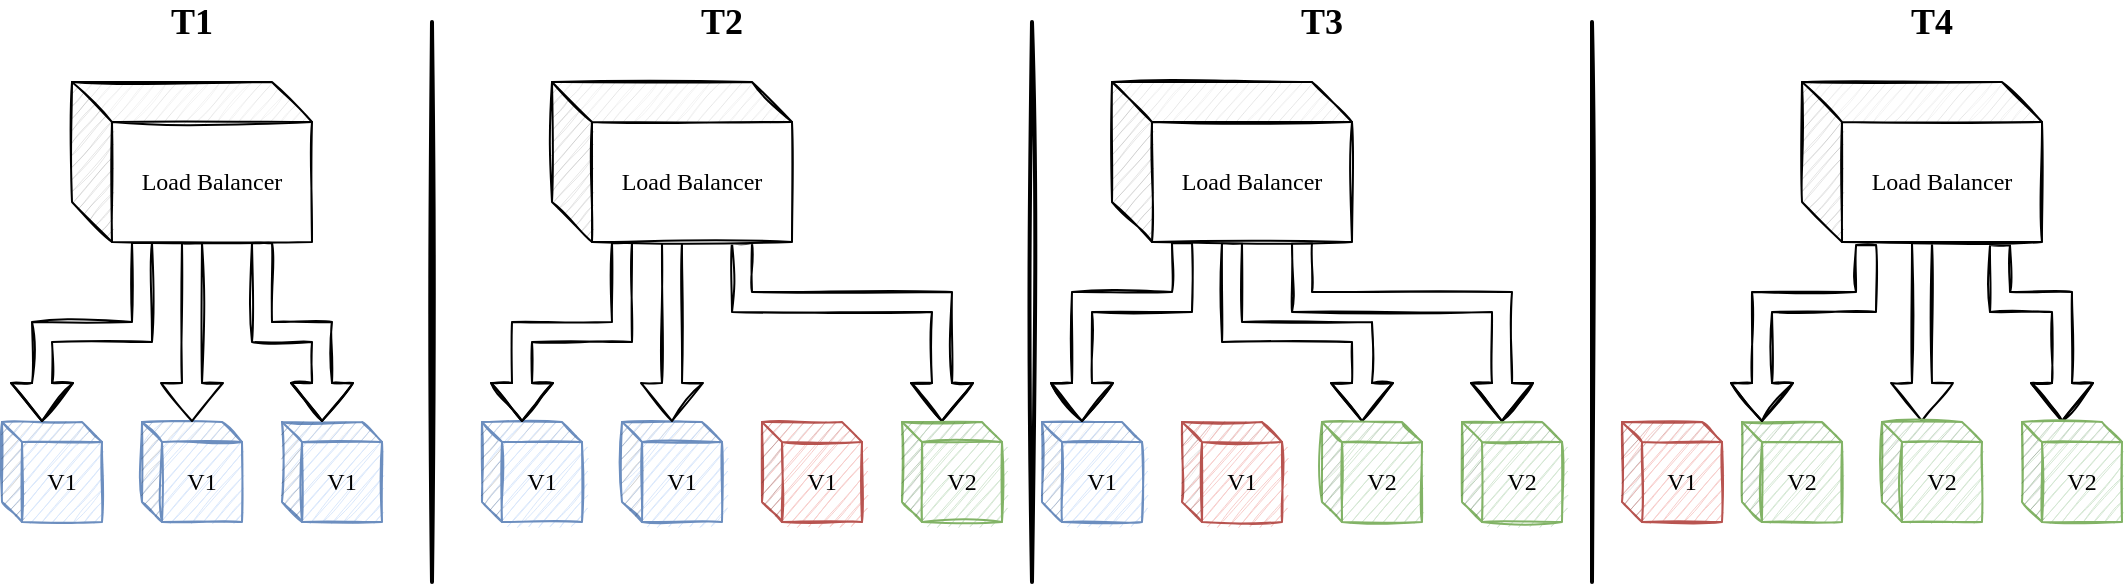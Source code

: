 <mxfile version="15.2.7" type="device"><diagram id="v-u5KW9tf5Y_ACXW3u0O" name="Page-1"><mxGraphModel dx="1106" dy="892" grid="1" gridSize="10" guides="1" tooltips="1" connect="1" arrows="1" fold="1" page="1" pageScale="1" pageWidth="827" pageHeight="1169" math="0" shadow="0"><root><mxCell id="0"/><mxCell id="1" parent="0"/><mxCell id="6SaVYisD8a8kuOF1_OtT-1" value="V1" style="shape=cube;whiteSpace=wrap;html=1;boundedLbl=1;backgroundOutline=1;darkOpacity=0.05;darkOpacity2=0.1;size=10;fillColor=#dae8fc;strokeColor=#6c8ebf;fontFamily=Comic Sans MS;sketch=1;" vertex="1" parent="1"><mxGeometry x="200" y="310" width="50" height="50" as="geometry"/></mxCell><mxCell id="6SaVYisD8a8kuOF1_OtT-2" value="V1" style="shape=cube;whiteSpace=wrap;html=1;boundedLbl=1;backgroundOutline=1;darkOpacity=0.05;darkOpacity2=0.1;size=10;fillColor=#dae8fc;strokeColor=#6c8ebf;fontFamily=Comic Sans MS;sketch=1;" vertex="1" parent="1"><mxGeometry x="130" y="310" width="50" height="50" as="geometry"/></mxCell><mxCell id="6SaVYisD8a8kuOF1_OtT-3" value="V1" style="shape=cube;whiteSpace=wrap;html=1;boundedLbl=1;backgroundOutline=1;darkOpacity=0.05;darkOpacity2=0.1;size=10;fillColor=#dae8fc;strokeColor=#6c8ebf;fontFamily=Comic Sans MS;sketch=1;" vertex="1" parent="1"><mxGeometry x="270" y="310" width="50" height="50" as="geometry"/></mxCell><mxCell id="6SaVYisD8a8kuOF1_OtT-9" style="edgeStyle=orthogonalEdgeStyle;shape=flexArrow;rounded=0;orthogonalLoop=1;jettySize=auto;html=1;entryX=0;entryY=0;entryDx=20;entryDy=0;entryPerimeter=0;fontFamily=Comic Sans MS;sketch=1;" edge="1" parent="1" source="6SaVYisD8a8kuOF1_OtT-4" target="6SaVYisD8a8kuOF1_OtT-2"><mxGeometry relative="1" as="geometry"><Array as="points"><mxPoint x="200" y="265"/><mxPoint x="150" y="265"/></Array></mxGeometry></mxCell><mxCell id="6SaVYisD8a8kuOF1_OtT-10" style="edgeStyle=orthogonalEdgeStyle;shape=flexArrow;rounded=0;orthogonalLoop=1;jettySize=auto;html=1;entryX=0;entryY=0;entryDx=20;entryDy=0;entryPerimeter=0;fontFamily=Comic Sans MS;sketch=1;" edge="1" parent="1" source="6SaVYisD8a8kuOF1_OtT-4" target="6SaVYisD8a8kuOF1_OtT-3"><mxGeometry relative="1" as="geometry"><Array as="points"><mxPoint x="260" y="265"/><mxPoint x="290" y="265"/></Array></mxGeometry></mxCell><mxCell id="6SaVYisD8a8kuOF1_OtT-11" style="edgeStyle=orthogonalEdgeStyle;shape=flexArrow;rounded=0;orthogonalLoop=1;jettySize=auto;html=1;fontFamily=Comic Sans MS;sketch=1;" edge="1" parent="1" source="6SaVYisD8a8kuOF1_OtT-4" target="6SaVYisD8a8kuOF1_OtT-1"><mxGeometry relative="1" as="geometry"/></mxCell><mxCell id="6SaVYisD8a8kuOF1_OtT-4" value="Load Balancer" style="shape=cube;whiteSpace=wrap;html=1;boundedLbl=1;backgroundOutline=1;darkOpacity=0.05;darkOpacity2=0.1;fontFamily=Comic Sans MS;sketch=1;" vertex="1" parent="1"><mxGeometry x="165" y="140" width="120" height="80" as="geometry"/></mxCell><mxCell id="6SaVYisD8a8kuOF1_OtT-12" value="V1" style="shape=cube;whiteSpace=wrap;html=1;boundedLbl=1;backgroundOutline=1;darkOpacity=0.05;darkOpacity2=0.1;size=10;fillColor=#dae8fc;strokeColor=#6c8ebf;fontFamily=Comic Sans MS;sketch=1;" vertex="1" parent="1"><mxGeometry x="440" y="310" width="50" height="50" as="geometry"/></mxCell><mxCell id="6SaVYisD8a8kuOF1_OtT-13" value="V1" style="shape=cube;whiteSpace=wrap;html=1;boundedLbl=1;backgroundOutline=1;darkOpacity=0.05;darkOpacity2=0.1;size=10;fillColor=#dae8fc;strokeColor=#6c8ebf;fontFamily=Comic Sans MS;sketch=1;" vertex="1" parent="1"><mxGeometry x="370" y="310" width="50" height="50" as="geometry"/></mxCell><mxCell id="6SaVYisD8a8kuOF1_OtT-14" value="V1" style="shape=cube;whiteSpace=wrap;html=1;boundedLbl=1;backgroundOutline=1;darkOpacity=0.05;darkOpacity2=0.1;size=10;fillColor=#f8cecc;strokeColor=#b85450;fontFamily=Comic Sans MS;sketch=1;" vertex="1" parent="1"><mxGeometry x="510" y="310" width="50" height="50" as="geometry"/></mxCell><mxCell id="6SaVYisD8a8kuOF1_OtT-17" style="edgeStyle=orthogonalEdgeStyle;shape=flexArrow;rounded=0;orthogonalLoop=1;jettySize=auto;html=1;fontFamily=Comic Sans MS;sketch=1;" edge="1" parent="1" source="6SaVYisD8a8kuOF1_OtT-18" target="6SaVYisD8a8kuOF1_OtT-12"><mxGeometry relative="1" as="geometry"/></mxCell><mxCell id="6SaVYisD8a8kuOF1_OtT-21" style="edgeStyle=orthogonalEdgeStyle;shape=flexArrow;rounded=0;orthogonalLoop=1;jettySize=auto;html=1;entryX=0;entryY=0;entryDx=20;entryDy=0;entryPerimeter=0;fontFamily=Comic Sans MS;sketch=1;" edge="1" parent="1" source="6SaVYisD8a8kuOF1_OtT-18" target="6SaVYisD8a8kuOF1_OtT-19"><mxGeometry relative="1" as="geometry"><Array as="points"><mxPoint x="500" y="250"/><mxPoint x="600" y="250"/></Array></mxGeometry></mxCell><mxCell id="6SaVYisD8a8kuOF1_OtT-41" style="edgeStyle=orthogonalEdgeStyle;shape=flexArrow;rounded=0;orthogonalLoop=1;jettySize=auto;html=1;entryX=0;entryY=0;entryDx=20;entryDy=0;entryPerimeter=0;fontFamily=Comic Sans MS;sketch=1;" edge="1" parent="1" source="6SaVYisD8a8kuOF1_OtT-18" target="6SaVYisD8a8kuOF1_OtT-13"><mxGeometry relative="1" as="geometry"><Array as="points"><mxPoint x="440" y="265"/><mxPoint x="390" y="265"/></Array></mxGeometry></mxCell><mxCell id="6SaVYisD8a8kuOF1_OtT-18" value="Load Balancer" style="shape=cube;whiteSpace=wrap;html=1;boundedLbl=1;backgroundOutline=1;darkOpacity=0.05;darkOpacity2=0.1;fontFamily=Comic Sans MS;sketch=1;" vertex="1" parent="1"><mxGeometry x="405" y="140" width="120" height="80" as="geometry"/></mxCell><mxCell id="6SaVYisD8a8kuOF1_OtT-19" value="V2" style="shape=cube;whiteSpace=wrap;html=1;boundedLbl=1;backgroundOutline=1;darkOpacity=0.05;darkOpacity2=0.1;size=10;fillColor=#d5e8d4;strokeColor=#82b366;fontFamily=Comic Sans MS;sketch=1;" vertex="1" parent="1"><mxGeometry x="580" y="310" width="50" height="50" as="geometry"/></mxCell><mxCell id="6SaVYisD8a8kuOF1_OtT-22" value="V1" style="shape=cube;whiteSpace=wrap;html=1;boundedLbl=1;backgroundOutline=1;darkOpacity=0.05;darkOpacity2=0.1;size=10;fillColor=#f8cecc;strokeColor=#b85450;fontFamily=Comic Sans MS;sketch=1;" vertex="1" parent="1"><mxGeometry x="720" y="310" width="50" height="50" as="geometry"/></mxCell><mxCell id="6SaVYisD8a8kuOF1_OtT-23" value="V1" style="shape=cube;whiteSpace=wrap;html=1;boundedLbl=1;backgroundOutline=1;darkOpacity=0.05;darkOpacity2=0.1;size=10;fillColor=#dae8fc;strokeColor=#6c8ebf;fontFamily=Comic Sans MS;sketch=1;" vertex="1" parent="1"><mxGeometry x="650" y="310" width="50" height="50" as="geometry"/></mxCell><mxCell id="6SaVYisD8a8kuOF1_OtT-25" style="edgeStyle=orthogonalEdgeStyle;shape=flexArrow;rounded=0;orthogonalLoop=1;jettySize=auto;html=1;entryX=0;entryY=0;entryDx=20;entryDy=0;entryPerimeter=0;fontFamily=Comic Sans MS;sketch=1;" edge="1" parent="1" source="6SaVYisD8a8kuOF1_OtT-28" target="6SaVYisD8a8kuOF1_OtT-23"><mxGeometry relative="1" as="geometry"><Array as="points"><mxPoint x="720" y="250"/><mxPoint x="670" y="250"/></Array></mxGeometry></mxCell><mxCell id="6SaVYisD8a8kuOF1_OtT-26" style="edgeStyle=orthogonalEdgeStyle;shape=flexArrow;rounded=0;orthogonalLoop=1;jettySize=auto;html=1;entryX=0;entryY=0;entryDx=20;entryDy=0;entryPerimeter=0;fontFamily=Comic Sans MS;sketch=1;" edge="1" parent="1" source="6SaVYisD8a8kuOF1_OtT-28" target="6SaVYisD8a8kuOF1_OtT-30"><mxGeometry relative="1" as="geometry"><mxPoint x="800" y="320" as="targetPoint"/></mxGeometry></mxCell><mxCell id="6SaVYisD8a8kuOF1_OtT-27" style="edgeStyle=orthogonalEdgeStyle;shape=flexArrow;rounded=0;orthogonalLoop=1;jettySize=auto;html=1;entryX=0;entryY=0;entryDx=20;entryDy=0;entryPerimeter=0;fontFamily=Comic Sans MS;sketch=1;" edge="1" parent="1" source="6SaVYisD8a8kuOF1_OtT-28" target="6SaVYisD8a8kuOF1_OtT-29"><mxGeometry relative="1" as="geometry"><Array as="points"><mxPoint x="780" y="250"/><mxPoint x="880" y="250"/></Array></mxGeometry></mxCell><mxCell id="6SaVYisD8a8kuOF1_OtT-28" value="Load Balancer" style="shape=cube;whiteSpace=wrap;html=1;boundedLbl=1;backgroundOutline=1;darkOpacity=0.05;darkOpacity2=0.1;fontFamily=Comic Sans MS;sketch=1;" vertex="1" parent="1"><mxGeometry x="685" y="140" width="120" height="80" as="geometry"/></mxCell><mxCell id="6SaVYisD8a8kuOF1_OtT-29" value="V2" style="shape=cube;whiteSpace=wrap;html=1;boundedLbl=1;backgroundOutline=1;darkOpacity=0.05;darkOpacity2=0.1;size=10;fillColor=#d5e8d4;strokeColor=#82b366;fontFamily=Comic Sans MS;sketch=1;" vertex="1" parent="1"><mxGeometry x="860" y="310" width="50" height="50" as="geometry"/></mxCell><mxCell id="6SaVYisD8a8kuOF1_OtT-30" value="V2" style="shape=cube;whiteSpace=wrap;html=1;boundedLbl=1;backgroundOutline=1;darkOpacity=0.05;darkOpacity2=0.1;size=10;fillColor=#d5e8d4;strokeColor=#82b366;fontFamily=Comic Sans MS;sketch=1;" vertex="1" parent="1"><mxGeometry x="790" y="310" width="50" height="50" as="geometry"/></mxCell><mxCell id="6SaVYisD8a8kuOF1_OtT-31" value="V2" style="shape=cube;whiteSpace=wrap;html=1;boundedLbl=1;backgroundOutline=1;darkOpacity=0.05;darkOpacity2=0.1;size=10;fillColor=#d5e8d4;strokeColor=#82b366;fontFamily=Comic Sans MS;sketch=1;" vertex="1" parent="1"><mxGeometry x="1000" y="310" width="50" height="50" as="geometry"/></mxCell><mxCell id="6SaVYisD8a8kuOF1_OtT-32" value="V1" style="shape=cube;whiteSpace=wrap;html=1;boundedLbl=1;backgroundOutline=1;darkOpacity=0.05;darkOpacity2=0.1;size=10;fillColor=#f8cecc;strokeColor=#b85450;fontFamily=Comic Sans MS;sketch=1;" vertex="1" parent="1"><mxGeometry x="940" y="310" width="50" height="50" as="geometry"/></mxCell><mxCell id="6SaVYisD8a8kuOF1_OtT-33" style="edgeStyle=orthogonalEdgeStyle;shape=flexArrow;rounded=0;orthogonalLoop=1;jettySize=auto;html=1;exitX=0.267;exitY=1.013;exitDx=0;exitDy=0;exitPerimeter=0;fontFamily=Comic Sans MS;sketch=1;" edge="1" parent="1" source="6SaVYisD8a8kuOF1_OtT-36" target="6SaVYisD8a8kuOF1_OtT-31"><mxGeometry relative="1" as="geometry"><Array as="points"><mxPoint x="1062" y="250"/><mxPoint x="1010" y="250"/></Array></mxGeometry></mxCell><mxCell id="6SaVYisD8a8kuOF1_OtT-34" style="edgeStyle=orthogonalEdgeStyle;shape=flexArrow;rounded=0;orthogonalLoop=1;jettySize=auto;html=1;entryX=0;entryY=0;entryDx=20;entryDy=0;entryPerimeter=0;fontFamily=Comic Sans MS;sketch=1;" edge="1" parent="1" source="6SaVYisD8a8kuOF1_OtT-36" target="6SaVYisD8a8kuOF1_OtT-38"><mxGeometry relative="1" as="geometry"><mxPoint x="1080" y="320" as="targetPoint"/></mxGeometry></mxCell><mxCell id="6SaVYisD8a8kuOF1_OtT-35" style="edgeStyle=orthogonalEdgeStyle;shape=flexArrow;rounded=0;orthogonalLoop=1;jettySize=auto;html=1;entryX=0;entryY=0;entryDx=20;entryDy=0;entryPerimeter=0;exitX=0.825;exitY=1.013;exitDx=0;exitDy=0;exitPerimeter=0;fontFamily=Comic Sans MS;sketch=1;" edge="1" parent="1" source="6SaVYisD8a8kuOF1_OtT-36" target="6SaVYisD8a8kuOF1_OtT-37"><mxGeometry relative="1" as="geometry"><Array as="points"><mxPoint x="1129" y="250"/><mxPoint x="1160" y="250"/></Array></mxGeometry></mxCell><mxCell id="6SaVYisD8a8kuOF1_OtT-36" value="Load Balancer" style="shape=cube;whiteSpace=wrap;html=1;boundedLbl=1;backgroundOutline=1;darkOpacity=0.05;darkOpacity2=0.1;fontFamily=Comic Sans MS;sketch=1;" vertex="1" parent="1"><mxGeometry x="1030" y="140" width="120" height="80" as="geometry"/></mxCell><mxCell id="6SaVYisD8a8kuOF1_OtT-37" value="V2" style="shape=cube;whiteSpace=wrap;html=1;boundedLbl=1;backgroundOutline=1;darkOpacity=0.05;darkOpacity2=0.1;size=10;fillColor=#d5e8d4;strokeColor=#82b366;fontFamily=Comic Sans MS;sketch=1;" vertex="1" parent="1"><mxGeometry x="1140" y="310" width="50" height="50" as="geometry"/></mxCell><mxCell id="6SaVYisD8a8kuOF1_OtT-38" value="V2" style="shape=cube;whiteSpace=wrap;html=1;boundedLbl=1;backgroundOutline=1;darkOpacity=0.05;darkOpacity2=0.1;size=10;fillColor=#d5e8d4;strokeColor=#82b366;fontFamily=Comic Sans MS;sketch=1;" vertex="1" parent="1"><mxGeometry x="1070" y="310" width="50" height="50" as="geometry"/></mxCell><mxCell id="6SaVYisD8a8kuOF1_OtT-42" value="" style="line;strokeWidth=2;direction=south;html=1;fontFamily=Comic Sans MS;sketch=1;" vertex="1" parent="1"><mxGeometry x="340" y="110" width="10" height="280" as="geometry"/></mxCell><mxCell id="6SaVYisD8a8kuOF1_OtT-43" value="" style="line;strokeWidth=2;direction=south;html=1;fontFamily=Comic Sans MS;sketch=1;" vertex="1" parent="1"><mxGeometry x="640" y="110" width="10" height="280" as="geometry"/></mxCell><mxCell id="6SaVYisD8a8kuOF1_OtT-44" value="" style="line;strokeWidth=2;direction=south;html=1;fontFamily=Comic Sans MS;sketch=1;" vertex="1" parent="1"><mxGeometry x="920" y="110" width="10" height="280" as="geometry"/></mxCell><mxCell id="6SaVYisD8a8kuOF1_OtT-45" value="&lt;b&gt;&lt;font style=&quot;font-size: 18px&quot;&gt;T1&lt;/font&gt;&lt;/b&gt;" style="text;html=1;strokeColor=none;fillColor=none;align=center;verticalAlign=middle;whiteSpace=wrap;rounded=0;fontFamily=Comic Sans MS;" vertex="1" parent="1"><mxGeometry x="205" y="100" width="40" height="20" as="geometry"/></mxCell><mxCell id="6SaVYisD8a8kuOF1_OtT-46" value="&lt;b&gt;&lt;font style=&quot;font-size: 18px&quot;&gt;T2&lt;/font&gt;&lt;/b&gt;" style="text;html=1;strokeColor=none;fillColor=none;align=center;verticalAlign=middle;whiteSpace=wrap;rounded=0;fontFamily=Comic Sans MS;" vertex="1" parent="1"><mxGeometry x="470" y="100" width="40" height="20" as="geometry"/></mxCell><mxCell id="6SaVYisD8a8kuOF1_OtT-47" value="&lt;b&gt;&lt;font style=&quot;font-size: 18px&quot;&gt;T3&lt;/font&gt;&lt;/b&gt;" style="text;html=1;strokeColor=none;fillColor=none;align=center;verticalAlign=middle;whiteSpace=wrap;rounded=0;fontFamily=Comic Sans MS;" vertex="1" parent="1"><mxGeometry x="770" y="100" width="40" height="20" as="geometry"/></mxCell><mxCell id="6SaVYisD8a8kuOF1_OtT-48" value="&lt;b&gt;&lt;font style=&quot;font-size: 18px&quot;&gt;T4&lt;/font&gt;&lt;/b&gt;" style="text;html=1;strokeColor=none;fillColor=none;align=center;verticalAlign=middle;whiteSpace=wrap;rounded=0;fontFamily=Comic Sans MS;" vertex="1" parent="1"><mxGeometry x="1075" y="100" width="40" height="20" as="geometry"/></mxCell></root></mxGraphModel></diagram></mxfile>